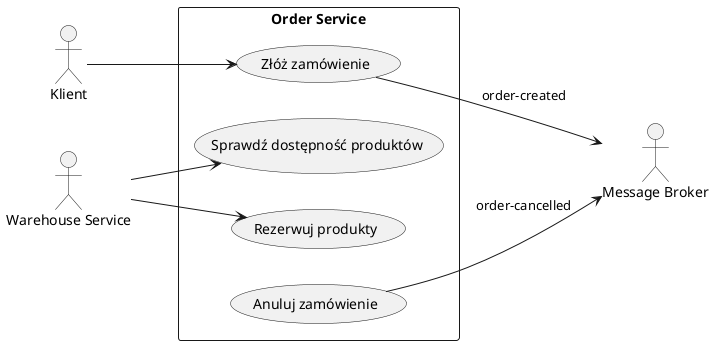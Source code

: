 @startuml
left to right direction
actor Klient
actor "Warehouse Service" as Warehouse
actor "Message Broker" as Kafka

rectangle "Order Service" {
    Klient --> (Złóż zamówienie)
    Warehouse --> (Sprawdź dostępność produktów)
    Warehouse --> (Rezerwuj produkty)
    (Złóż zamówienie) --> Kafka : order-created
    (Anuluj zamówienie) --> Kafka : order-cancelled
}
@enduml
